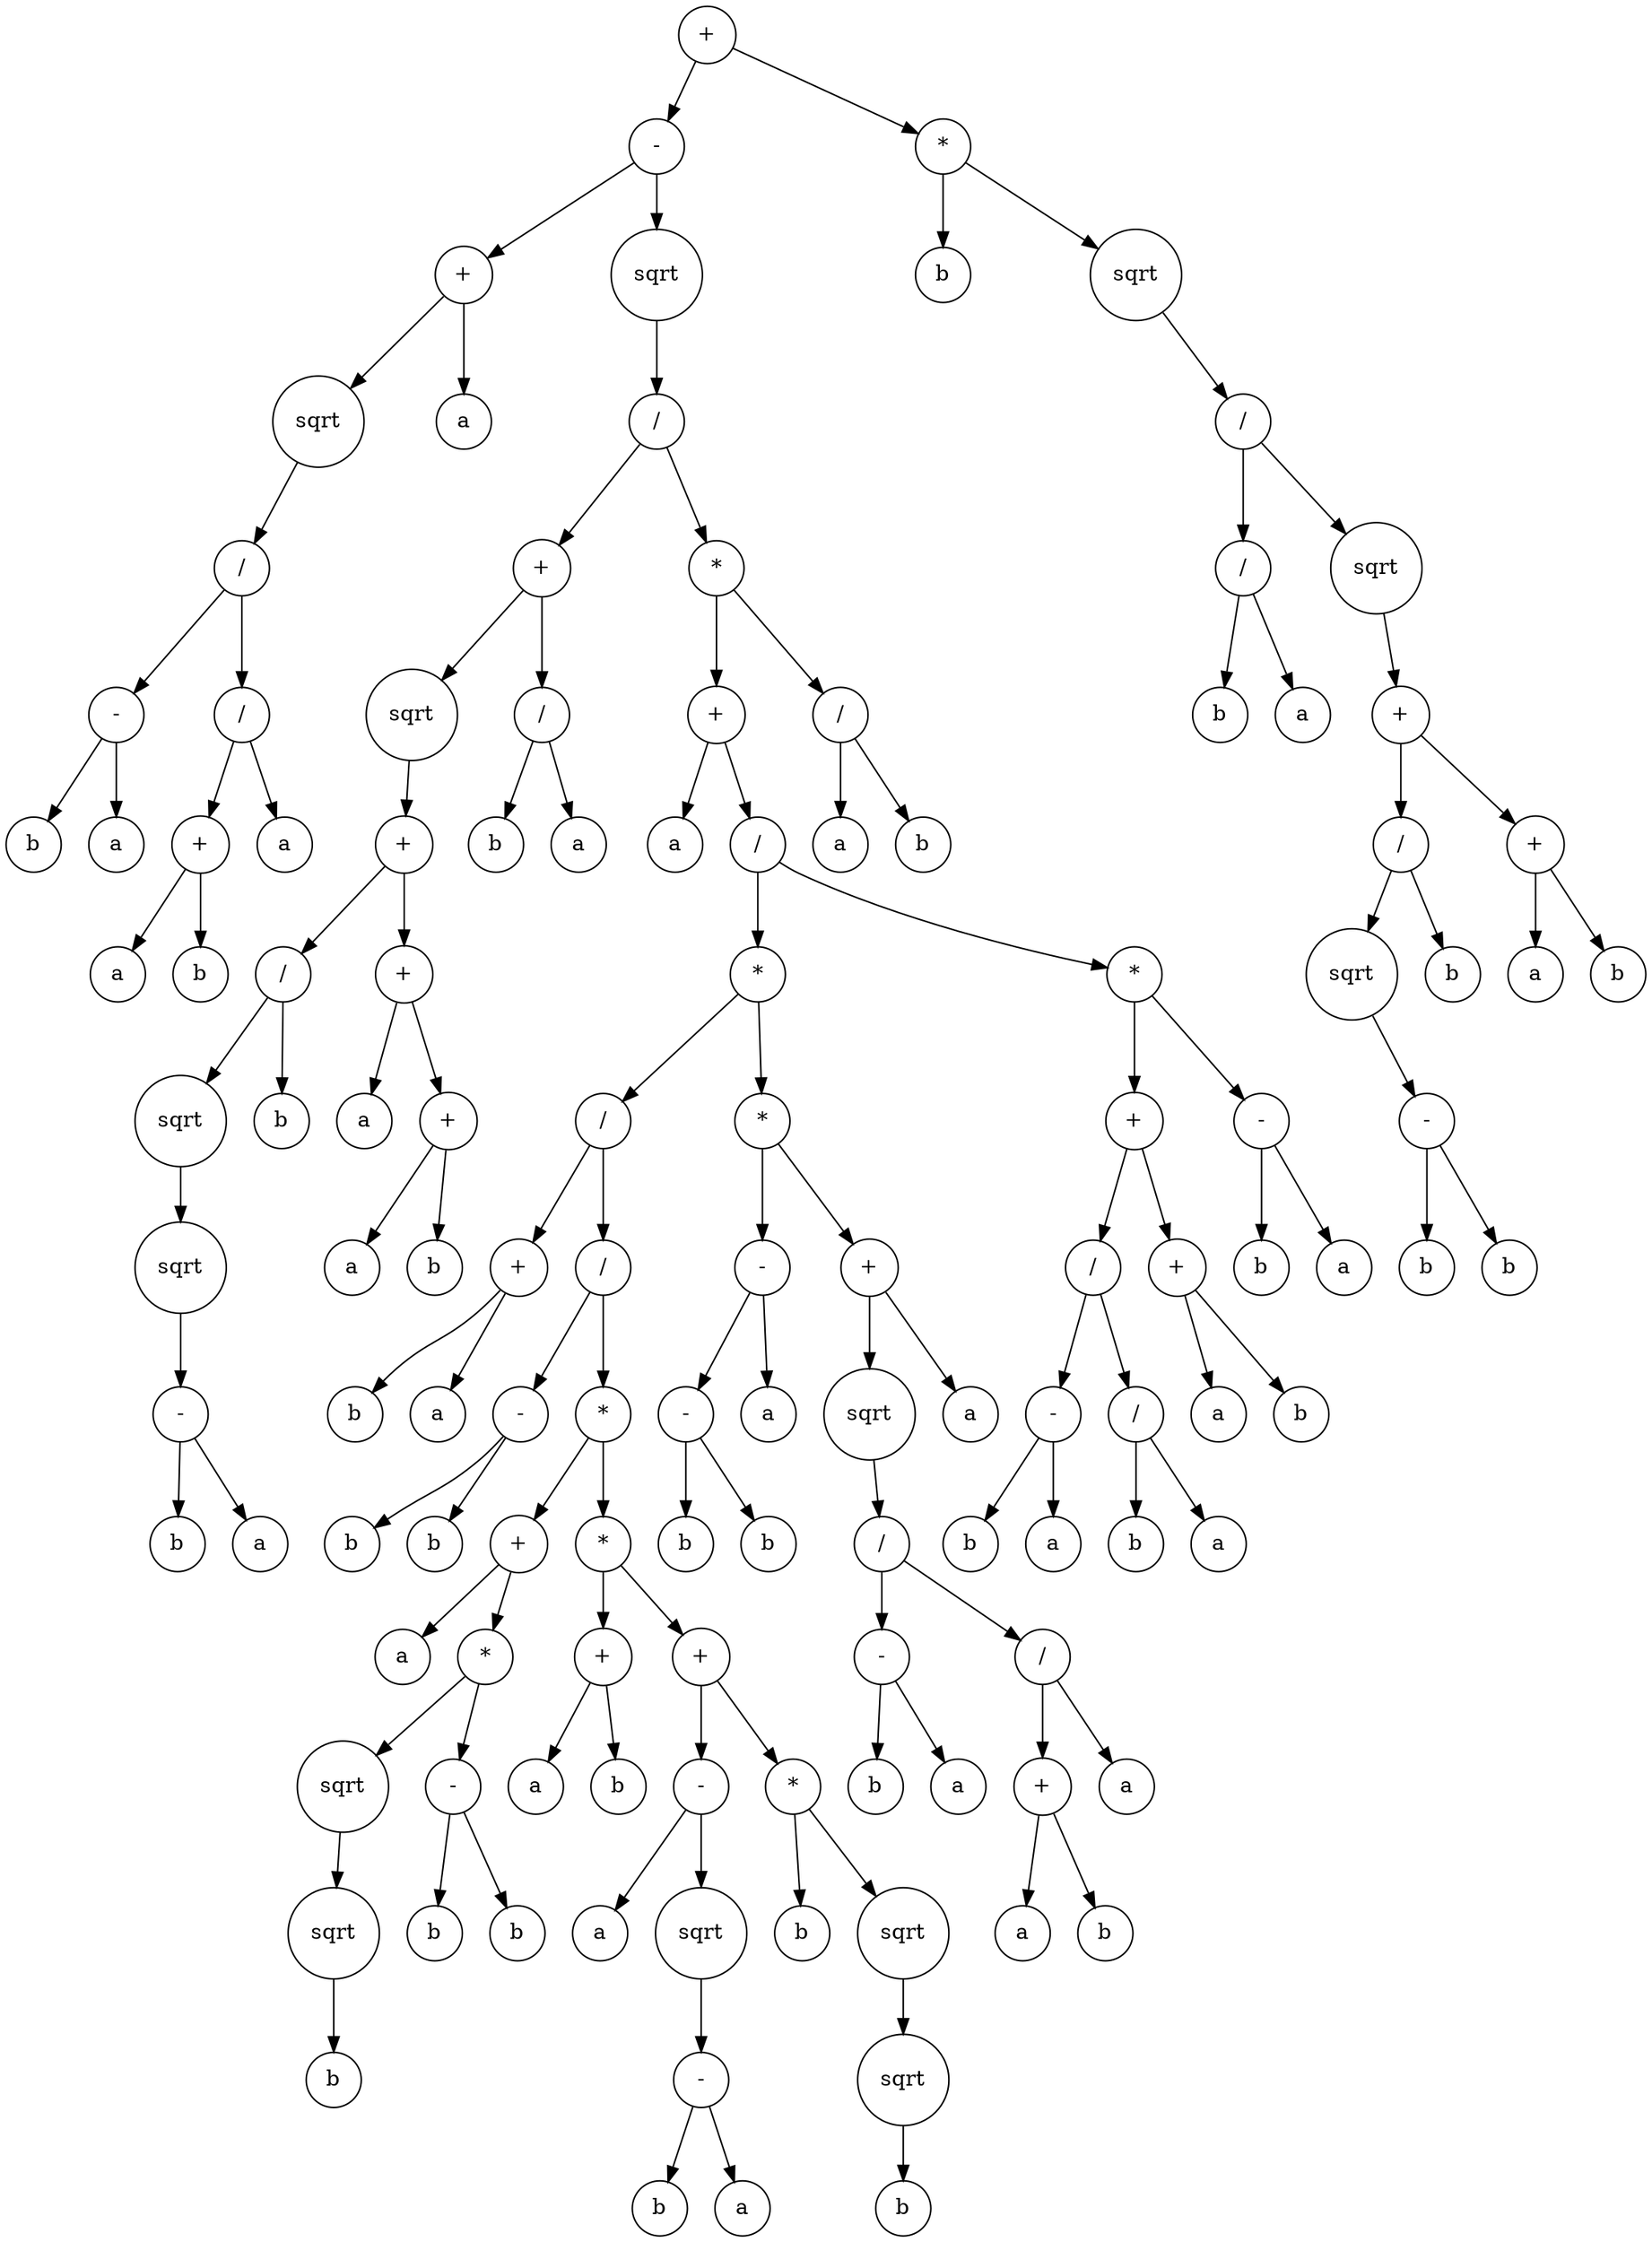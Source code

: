 digraph g {
graph [ordering=out];
node [shape=circle];
n[label = "+"];
n0[label = "-"];
n00[label = "+"];
n000[label = "sqrt"];
n0000[label = "/"];
n00000[label = "-"];
n000000[label = "b"];
n00000 -> n000000;
n000001[label = "a"];
n00000 -> n000001;
n0000 -> n00000;
n00001[label = "/"];
n000010[label = "+"];
n0000100[label = "a"];
n000010 -> n0000100;
n0000101[label = "b"];
n000010 -> n0000101;
n00001 -> n000010;
n000011[label = "a"];
n00001 -> n000011;
n0000 -> n00001;
n000 -> n0000;
n00 -> n000;
n001[label = "a"];
n00 -> n001;
n0 -> n00;
n01[label = "sqrt"];
n010[label = "/"];
n0100[label = "+"];
n01000[label = "sqrt"];
n010000[label = "+"];
n0100000[label = "/"];
n01000000[label = "sqrt"];
n010000000[label = "sqrt"];
n0100000000[label = "-"];
n01000000000[label = "b"];
n0100000000 -> n01000000000;
n01000000001[label = "a"];
n0100000000 -> n01000000001;
n010000000 -> n0100000000;
n01000000 -> n010000000;
n0100000 -> n01000000;
n01000001[label = "b"];
n0100000 -> n01000001;
n010000 -> n0100000;
n0100001[label = "+"];
n01000010[label = "a"];
n0100001 -> n01000010;
n01000011[label = "+"];
n010000110[label = "a"];
n01000011 -> n010000110;
n010000111[label = "b"];
n01000011 -> n010000111;
n0100001 -> n01000011;
n010000 -> n0100001;
n01000 -> n010000;
n0100 -> n01000;
n01001[label = "/"];
n010010[label = "b"];
n01001 -> n010010;
n010011[label = "a"];
n01001 -> n010011;
n0100 -> n01001;
n010 -> n0100;
n0101[label = "*"];
n01010[label = "+"];
n010100[label = "a"];
n01010 -> n010100;
n010101[label = "/"];
n0101010[label = "*"];
n01010100[label = "/"];
n010101000[label = "+"];
n0101010000[label = "b"];
n010101000 -> n0101010000;
n0101010001[label = "a"];
n010101000 -> n0101010001;
n01010100 -> n010101000;
n010101001[label = "/"];
n0101010010[label = "-"];
n01010100100[label = "b"];
n0101010010 -> n01010100100;
n01010100101[label = "b"];
n0101010010 -> n01010100101;
n010101001 -> n0101010010;
n0101010011[label = "*"];
n01010100110[label = "+"];
n010101001100[label = "a"];
n01010100110 -> n010101001100;
n010101001101[label = "*"];
n0101010011010[label = "sqrt"];
n01010100110100[label = "sqrt"];
n010101001101000[label = "b"];
n01010100110100 -> n010101001101000;
n0101010011010 -> n01010100110100;
n010101001101 -> n0101010011010;
n0101010011011[label = "-"];
n01010100110110[label = "b"];
n0101010011011 -> n01010100110110;
n01010100110111[label = "b"];
n0101010011011 -> n01010100110111;
n010101001101 -> n0101010011011;
n01010100110 -> n010101001101;
n0101010011 -> n01010100110;
n01010100111[label = "*"];
n010101001110[label = "+"];
n0101010011100[label = "a"];
n010101001110 -> n0101010011100;
n0101010011101[label = "b"];
n010101001110 -> n0101010011101;
n01010100111 -> n010101001110;
n010101001111[label = "+"];
n0101010011110[label = "-"];
n01010100111100[label = "a"];
n0101010011110 -> n01010100111100;
n01010100111101[label = "sqrt"];
n010101001111010[label = "-"];
n0101010011110100[label = "b"];
n010101001111010 -> n0101010011110100;
n0101010011110101[label = "a"];
n010101001111010 -> n0101010011110101;
n01010100111101 -> n010101001111010;
n0101010011110 -> n01010100111101;
n010101001111 -> n0101010011110;
n0101010011111[label = "*"];
n01010100111110[label = "b"];
n0101010011111 -> n01010100111110;
n01010100111111[label = "sqrt"];
n010101001111110[label = "sqrt"];
n0101010011111100[label = "b"];
n010101001111110 -> n0101010011111100;
n01010100111111 -> n010101001111110;
n0101010011111 -> n01010100111111;
n010101001111 -> n0101010011111;
n01010100111 -> n010101001111;
n0101010011 -> n01010100111;
n010101001 -> n0101010011;
n01010100 -> n010101001;
n0101010 -> n01010100;
n01010101[label = "*"];
n010101010[label = "-"];
n0101010100[label = "-"];
n01010101000[label = "b"];
n0101010100 -> n01010101000;
n01010101001[label = "b"];
n0101010100 -> n01010101001;
n010101010 -> n0101010100;
n0101010101[label = "a"];
n010101010 -> n0101010101;
n01010101 -> n010101010;
n010101011[label = "+"];
n0101010110[label = "sqrt"];
n01010101100[label = "/"];
n010101011000[label = "-"];
n0101010110000[label = "b"];
n010101011000 -> n0101010110000;
n0101010110001[label = "a"];
n010101011000 -> n0101010110001;
n01010101100 -> n010101011000;
n010101011001[label = "/"];
n0101010110010[label = "+"];
n01010101100100[label = "a"];
n0101010110010 -> n01010101100100;
n01010101100101[label = "b"];
n0101010110010 -> n01010101100101;
n010101011001 -> n0101010110010;
n0101010110011[label = "a"];
n010101011001 -> n0101010110011;
n01010101100 -> n010101011001;
n0101010110 -> n01010101100;
n010101011 -> n0101010110;
n0101010111[label = "a"];
n010101011 -> n0101010111;
n01010101 -> n010101011;
n0101010 -> n01010101;
n010101 -> n0101010;
n0101011[label = "*"];
n01010110[label = "+"];
n010101100[label = "/"];
n0101011000[label = "-"];
n01010110000[label = "b"];
n0101011000 -> n01010110000;
n01010110001[label = "a"];
n0101011000 -> n01010110001;
n010101100 -> n0101011000;
n0101011001[label = "/"];
n01010110010[label = "b"];
n0101011001 -> n01010110010;
n01010110011[label = "a"];
n0101011001 -> n01010110011;
n010101100 -> n0101011001;
n01010110 -> n010101100;
n010101101[label = "+"];
n0101011010[label = "a"];
n010101101 -> n0101011010;
n0101011011[label = "b"];
n010101101 -> n0101011011;
n01010110 -> n010101101;
n0101011 -> n01010110;
n01010111[label = "-"];
n010101110[label = "b"];
n01010111 -> n010101110;
n010101111[label = "a"];
n01010111 -> n010101111;
n0101011 -> n01010111;
n010101 -> n0101011;
n01010 -> n010101;
n0101 -> n01010;
n01011[label = "/"];
n010110[label = "a"];
n01011 -> n010110;
n010111[label = "b"];
n01011 -> n010111;
n0101 -> n01011;
n010 -> n0101;
n01 -> n010;
n0 -> n01;
n -> n0;
n1[label = "*"];
n10[label = "b"];
n1 -> n10;
n11[label = "sqrt"];
n110[label = "/"];
n1100[label = "/"];
n11000[label = "b"];
n1100 -> n11000;
n11001[label = "a"];
n1100 -> n11001;
n110 -> n1100;
n1101[label = "sqrt"];
n11010[label = "+"];
n110100[label = "/"];
n1101000[label = "sqrt"];
n11010000[label = "-"];
n110100000[label = "b"];
n11010000 -> n110100000;
n110100001[label = "b"];
n11010000 -> n110100001;
n1101000 -> n11010000;
n110100 -> n1101000;
n1101001[label = "b"];
n110100 -> n1101001;
n11010 -> n110100;
n110101[label = "+"];
n1101010[label = "a"];
n110101 -> n1101010;
n1101011[label = "b"];
n110101 -> n1101011;
n11010 -> n110101;
n1101 -> n11010;
n110 -> n1101;
n11 -> n110;
n1 -> n11;
n -> n1;
}
